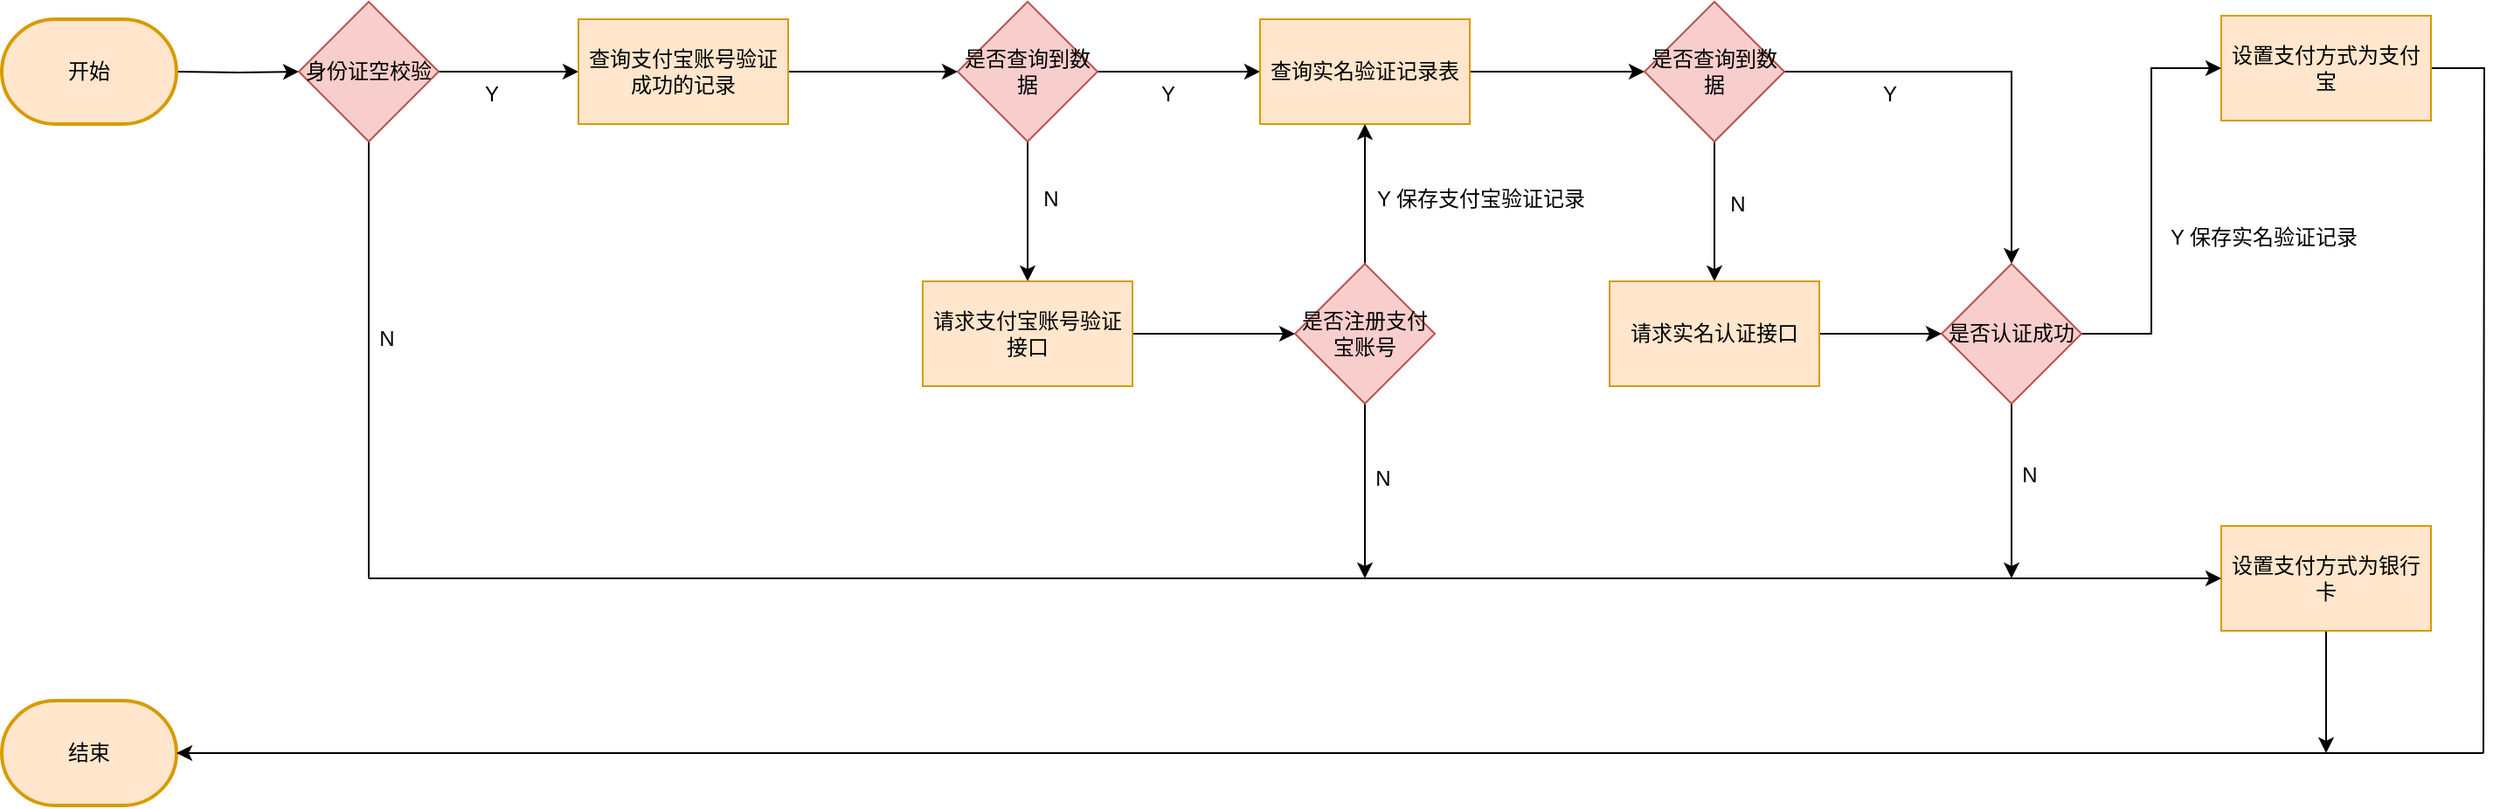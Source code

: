 <mxfile version="24.0.0" type="github">
  <diagram name="第 1 页" id="1bkn0Ovkejx9ZDLXdHxm">
    <mxGraphModel dx="1434" dy="737" grid="1" gridSize="10" guides="1" tooltips="1" connect="1" arrows="1" fold="1" page="1" pageScale="1" pageWidth="1654" pageHeight="2336" math="0" shadow="0">
      <root>
        <mxCell id="0" />
        <mxCell id="1" parent="0" />
        <mxCell id="W5AzSV3STd5MCS2JKmGn-8" value="" style="edgeStyle=orthogonalEdgeStyle;rounded=0;orthogonalLoop=1;jettySize=auto;html=1;" parent="1" target="W5AzSV3STd5MCS2JKmGn-4" edge="1">
          <mxGeometry relative="1" as="geometry">
            <mxPoint x="300" y="180" as="sourcePoint" />
          </mxGeometry>
        </mxCell>
        <mxCell id="W5AzSV3STd5MCS2JKmGn-10" value="" style="edgeStyle=orthogonalEdgeStyle;rounded=0;orthogonalLoop=1;jettySize=auto;html=1;" parent="1" source="W5AzSV3STd5MCS2JKmGn-4" target="W5AzSV3STd5MCS2JKmGn-5" edge="1">
          <mxGeometry relative="1" as="geometry" />
        </mxCell>
        <mxCell id="W5AzSV3STd5MCS2JKmGn-58" style="edgeStyle=orthogonalEdgeStyle;rounded=0;orthogonalLoop=1;jettySize=auto;html=1;endArrow=none;endFill=0;" parent="1" source="W5AzSV3STd5MCS2JKmGn-4" edge="1">
          <mxGeometry relative="1" as="geometry">
            <mxPoint x="410" y="470" as="targetPoint" />
          </mxGeometry>
        </mxCell>
        <mxCell id="W5AzSV3STd5MCS2JKmGn-4" value="身份证空校验" style="rhombus;whiteSpace=wrap;html=1;fillColor=#f8cecc;strokeColor=#b85450;" parent="1" vertex="1">
          <mxGeometry x="370" y="140" width="80" height="80" as="geometry" />
        </mxCell>
        <mxCell id="W5AzSV3STd5MCS2JKmGn-9" value="" style="edgeStyle=orthogonalEdgeStyle;rounded=0;orthogonalLoop=1;jettySize=auto;html=1;" parent="1" source="W5AzSV3STd5MCS2JKmGn-5" target="W5AzSV3STd5MCS2JKmGn-6" edge="1">
          <mxGeometry relative="1" as="geometry" />
        </mxCell>
        <mxCell id="W5AzSV3STd5MCS2JKmGn-5" value="查询支付宝账号验证成功的记录" style="rounded=0;whiteSpace=wrap;html=1;fillColor=#ffe6cc;strokeColor=#d79b00;" parent="1" vertex="1">
          <mxGeometry x="530" y="150" width="120" height="60" as="geometry" />
        </mxCell>
        <mxCell id="W5AzSV3STd5MCS2JKmGn-13" value="" style="edgeStyle=orthogonalEdgeStyle;rounded=0;orthogonalLoop=1;jettySize=auto;html=1;" parent="1" source="W5AzSV3STd5MCS2JKmGn-6" target="W5AzSV3STd5MCS2JKmGn-11" edge="1">
          <mxGeometry relative="1" as="geometry" />
        </mxCell>
        <mxCell id="W5AzSV3STd5MCS2JKmGn-15" value="" style="edgeStyle=orthogonalEdgeStyle;rounded=0;orthogonalLoop=1;jettySize=auto;html=1;" parent="1" source="W5AzSV3STd5MCS2JKmGn-6" target="W5AzSV3STd5MCS2JKmGn-7" edge="1">
          <mxGeometry relative="1" as="geometry" />
        </mxCell>
        <mxCell id="W5AzSV3STd5MCS2JKmGn-6" value="是否查询到数据" style="rhombus;whiteSpace=wrap;html=1;fillColor=#f8cecc;strokeColor=#b85450;" parent="1" vertex="1">
          <mxGeometry x="747" y="140" width="80" height="80" as="geometry" />
        </mxCell>
        <mxCell id="W5AzSV3STd5MCS2JKmGn-17" value="" style="edgeStyle=orthogonalEdgeStyle;rounded=0;orthogonalLoop=1;jettySize=auto;html=1;" parent="1" source="W5AzSV3STd5MCS2JKmGn-7" target="W5AzSV3STd5MCS2JKmGn-14" edge="1">
          <mxGeometry relative="1" as="geometry" />
        </mxCell>
        <mxCell id="W5AzSV3STd5MCS2JKmGn-7" value="查询实名验证记录表" style="rounded=0;whiteSpace=wrap;html=1;fillColor=#ffe6cc;strokeColor=#d79b00;" parent="1" vertex="1">
          <mxGeometry x="920" y="150" width="120" height="60" as="geometry" />
        </mxCell>
        <mxCell id="W5AzSV3STd5MCS2JKmGn-41" value="" style="edgeStyle=orthogonalEdgeStyle;rounded=0;orthogonalLoop=1;jettySize=auto;html=1;" parent="1" source="W5AzSV3STd5MCS2JKmGn-11" target="W5AzSV3STd5MCS2JKmGn-40" edge="1">
          <mxGeometry relative="1" as="geometry" />
        </mxCell>
        <mxCell id="W5AzSV3STd5MCS2JKmGn-11" value="请求支付宝账号验证接口" style="rounded=0;whiteSpace=wrap;html=1;fillColor=#ffe6cc;strokeColor=#d79b00;" parent="1" vertex="1">
          <mxGeometry x="727" y="300" width="120" height="60" as="geometry" />
        </mxCell>
        <mxCell id="W5AzSV3STd5MCS2JKmGn-37" value="" style="edgeStyle=orthogonalEdgeStyle;rounded=0;orthogonalLoop=1;jettySize=auto;html=1;" parent="1" source="W5AzSV3STd5MCS2JKmGn-14" target="W5AzSV3STd5MCS2JKmGn-36" edge="1">
          <mxGeometry relative="1" as="geometry" />
        </mxCell>
        <mxCell id="W5AzSV3STd5MCS2JKmGn-50" style="edgeStyle=orthogonalEdgeStyle;rounded=0;orthogonalLoop=1;jettySize=auto;html=1;entryX=0.5;entryY=0;entryDx=0;entryDy=0;" parent="1" source="W5AzSV3STd5MCS2JKmGn-14" target="W5AzSV3STd5MCS2JKmGn-34" edge="1">
          <mxGeometry relative="1" as="geometry" />
        </mxCell>
        <mxCell id="W5AzSV3STd5MCS2JKmGn-14" value="是否查询到数据" style="rhombus;whiteSpace=wrap;html=1;fillColor=#f8cecc;strokeColor=#b85450;" parent="1" vertex="1">
          <mxGeometry x="1140" y="140" width="80" height="80" as="geometry" />
        </mxCell>
        <mxCell id="W5AzSV3STd5MCS2JKmGn-55" style="edgeStyle=orthogonalEdgeStyle;rounded=0;orthogonalLoop=1;jettySize=auto;html=1;endArrow=none;endFill=0;" parent="1" source="W5AzSV3STd5MCS2JKmGn-18" edge="1">
          <mxGeometry relative="1" as="geometry">
            <mxPoint x="1620" y="570" as="targetPoint" />
          </mxGeometry>
        </mxCell>
        <mxCell id="W5AzSV3STd5MCS2JKmGn-18" value="设置支付方式为支付宝" style="rounded=0;whiteSpace=wrap;html=1;fillColor=#ffe6cc;strokeColor=#d79b00;" parent="1" vertex="1">
          <mxGeometry x="1470" y="148" width="120" height="60" as="geometry" />
        </mxCell>
        <mxCell id="W5AzSV3STd5MCS2JKmGn-68" style="edgeStyle=orthogonalEdgeStyle;rounded=0;orthogonalLoop=1;jettySize=auto;html=1;" parent="1" source="W5AzSV3STd5MCS2JKmGn-20" edge="1">
          <mxGeometry relative="1" as="geometry">
            <mxPoint x="1530" y="570" as="targetPoint" />
          </mxGeometry>
        </mxCell>
        <mxCell id="W5AzSV3STd5MCS2JKmGn-20" value="设置支付方式为银行卡" style="rounded=0;whiteSpace=wrap;html=1;fillColor=#ffe6cc;strokeColor=#d79b00;" parent="1" vertex="1">
          <mxGeometry x="1470" y="440" width="120" height="60" as="geometry" />
        </mxCell>
        <mxCell id="W5AzSV3STd5MCS2JKmGn-28" value="开始" style="strokeWidth=2;html=1;shape=mxgraph.flowchart.terminator;whiteSpace=wrap;fillColor=#ffe6cc;strokeColor=#d79b00;" parent="1" vertex="1">
          <mxGeometry x="200" y="150" width="100" height="60" as="geometry" />
        </mxCell>
        <mxCell id="W5AzSV3STd5MCS2JKmGn-29" value="结束" style="strokeWidth=2;html=1;shape=mxgraph.flowchart.terminator;whiteSpace=wrap;fillColor=#ffe6cc;strokeColor=#d79b00;" parent="1" vertex="1">
          <mxGeometry x="200" y="540" width="100" height="60" as="geometry" />
        </mxCell>
        <mxCell id="W5AzSV3STd5MCS2JKmGn-30" value="N" style="text;html=1;align=center;verticalAlign=middle;resizable=0;points=[];autosize=1;strokeColor=none;fillColor=none;" parent="1" vertex="1">
          <mxGeometry x="785" y="238" width="30" height="30" as="geometry" />
        </mxCell>
        <mxCell id="W5AzSV3STd5MCS2JKmGn-31" value="Y" style="text;html=1;align=center;verticalAlign=middle;resizable=0;points=[];autosize=1;strokeColor=none;fillColor=none;" parent="1" vertex="1">
          <mxGeometry x="852" y="178" width="30" height="30" as="geometry" />
        </mxCell>
        <mxCell id="W5AzSV3STd5MCS2JKmGn-32" value="Y" style="text;html=1;align=center;verticalAlign=middle;resizable=0;points=[];autosize=1;strokeColor=none;fillColor=none;" parent="1" vertex="1">
          <mxGeometry x="465" y="178" width="30" height="30" as="geometry" />
        </mxCell>
        <mxCell id="W5AzSV3STd5MCS2JKmGn-52" style="edgeStyle=orthogonalEdgeStyle;rounded=0;orthogonalLoop=1;jettySize=auto;html=1;entryX=0;entryY=0.5;entryDx=0;entryDy=0;" parent="1" source="W5AzSV3STd5MCS2JKmGn-34" target="W5AzSV3STd5MCS2JKmGn-18" edge="1">
          <mxGeometry relative="1" as="geometry" />
        </mxCell>
        <mxCell id="W5AzSV3STd5MCS2JKmGn-63" style="edgeStyle=orthogonalEdgeStyle;rounded=0;orthogonalLoop=1;jettySize=auto;html=1;" parent="1" source="W5AzSV3STd5MCS2JKmGn-34" edge="1">
          <mxGeometry relative="1" as="geometry">
            <mxPoint x="1350" y="470" as="targetPoint" />
          </mxGeometry>
        </mxCell>
        <mxCell id="W5AzSV3STd5MCS2JKmGn-34" value="是否认证成功" style="rhombus;whiteSpace=wrap;html=1;fillColor=#f8cecc;strokeColor=#b85450;" parent="1" vertex="1">
          <mxGeometry x="1310" y="290" width="80" height="80" as="geometry" />
        </mxCell>
        <mxCell id="W5AzSV3STd5MCS2JKmGn-51" style="edgeStyle=orthogonalEdgeStyle;rounded=0;orthogonalLoop=1;jettySize=auto;html=1;entryX=0;entryY=0.5;entryDx=0;entryDy=0;" parent="1" source="W5AzSV3STd5MCS2JKmGn-36" target="W5AzSV3STd5MCS2JKmGn-34" edge="1">
          <mxGeometry relative="1" as="geometry" />
        </mxCell>
        <mxCell id="W5AzSV3STd5MCS2JKmGn-36" value="请求实名认证接口" style="rounded=0;whiteSpace=wrap;html=1;fillColor=#ffe6cc;strokeColor=#d79b00;" parent="1" vertex="1">
          <mxGeometry x="1120" y="300" width="120" height="60" as="geometry" />
        </mxCell>
        <mxCell id="W5AzSV3STd5MCS2JKmGn-42" value="" style="edgeStyle=orthogonalEdgeStyle;rounded=0;orthogonalLoop=1;jettySize=auto;html=1;" parent="1" source="W5AzSV3STd5MCS2JKmGn-40" target="W5AzSV3STd5MCS2JKmGn-7" edge="1">
          <mxGeometry relative="1" as="geometry" />
        </mxCell>
        <mxCell id="W5AzSV3STd5MCS2JKmGn-61" style="edgeStyle=orthogonalEdgeStyle;rounded=0;orthogonalLoop=1;jettySize=auto;html=1;" parent="1" source="W5AzSV3STd5MCS2JKmGn-40" edge="1">
          <mxGeometry relative="1" as="geometry">
            <mxPoint x="980" y="470" as="targetPoint" />
          </mxGeometry>
        </mxCell>
        <mxCell id="W5AzSV3STd5MCS2JKmGn-40" value="是否注册支付宝账号" style="rhombus;whiteSpace=wrap;html=1;fillColor=#f8cecc;strokeColor=#b85450;" parent="1" vertex="1">
          <mxGeometry x="940" y="290" width="80" height="80" as="geometry" />
        </mxCell>
        <mxCell id="W5AzSV3STd5MCS2JKmGn-43" value="Y 保存支付宝验证记录" style="text;html=1;align=center;verticalAlign=middle;resizable=0;points=[];autosize=1;strokeColor=none;fillColor=none;" parent="1" vertex="1">
          <mxGeometry x="976" y="238" width="140" height="30" as="geometry" />
        </mxCell>
        <mxCell id="W5AzSV3STd5MCS2JKmGn-44" value="N" style="text;html=1;align=center;verticalAlign=middle;resizable=0;points=[];autosize=1;strokeColor=none;fillColor=none;" parent="1" vertex="1">
          <mxGeometry x="1178" y="241" width="30" height="30" as="geometry" />
        </mxCell>
        <mxCell id="W5AzSV3STd5MCS2JKmGn-45" value="Y" style="text;html=1;align=center;verticalAlign=middle;resizable=0;points=[];autosize=1;strokeColor=none;fillColor=none;" parent="1" vertex="1">
          <mxGeometry x="1265" y="178" width="30" height="30" as="geometry" />
        </mxCell>
        <mxCell id="W5AzSV3STd5MCS2JKmGn-59" value="" style="endArrow=classic;html=1;rounded=0;endFill=1;entryX=0;entryY=0.5;entryDx=0;entryDy=0;" parent="1" target="W5AzSV3STd5MCS2JKmGn-20" edge="1">
          <mxGeometry width="50" height="50" relative="1" as="geometry">
            <mxPoint x="410" y="470" as="sourcePoint" />
            <mxPoint x="1430" y="470" as="targetPoint" />
          </mxGeometry>
        </mxCell>
        <mxCell id="W5AzSV3STd5MCS2JKmGn-62" value="N" style="text;html=1;align=center;verticalAlign=middle;resizable=0;points=[];autosize=1;strokeColor=none;fillColor=none;" parent="1" vertex="1">
          <mxGeometry x="975" y="398" width="30" height="30" as="geometry" />
        </mxCell>
        <mxCell id="W5AzSV3STd5MCS2JKmGn-64" value="N" style="text;html=1;align=center;verticalAlign=middle;resizable=0;points=[];autosize=1;strokeColor=none;fillColor=none;" parent="1" vertex="1">
          <mxGeometry x="1345" y="396" width="30" height="30" as="geometry" />
        </mxCell>
        <mxCell id="W5AzSV3STd5MCS2JKmGn-65" value="Y 保存实名验证记录" style="text;html=1;align=center;verticalAlign=middle;resizable=0;points=[];autosize=1;strokeColor=none;fillColor=none;" parent="1" vertex="1">
          <mxGeometry x="1429" y="260" width="130" height="30" as="geometry" />
        </mxCell>
        <mxCell id="W5AzSV3STd5MCS2JKmGn-66" value="N" style="text;html=1;align=center;verticalAlign=middle;resizable=0;points=[];autosize=1;strokeColor=none;fillColor=none;" parent="1" vertex="1">
          <mxGeometry x="405" y="318" width="30" height="30" as="geometry" />
        </mxCell>
        <mxCell id="W5AzSV3STd5MCS2JKmGn-67" value="" style="endArrow=classic;html=1;rounded=0;" parent="1" target="W5AzSV3STd5MCS2JKmGn-29" edge="1">
          <mxGeometry width="50" height="50" relative="1" as="geometry">
            <mxPoint x="1620" y="570" as="sourcePoint" />
            <mxPoint x="900" y="370" as="targetPoint" />
          </mxGeometry>
        </mxCell>
      </root>
    </mxGraphModel>
  </diagram>
</mxfile>
